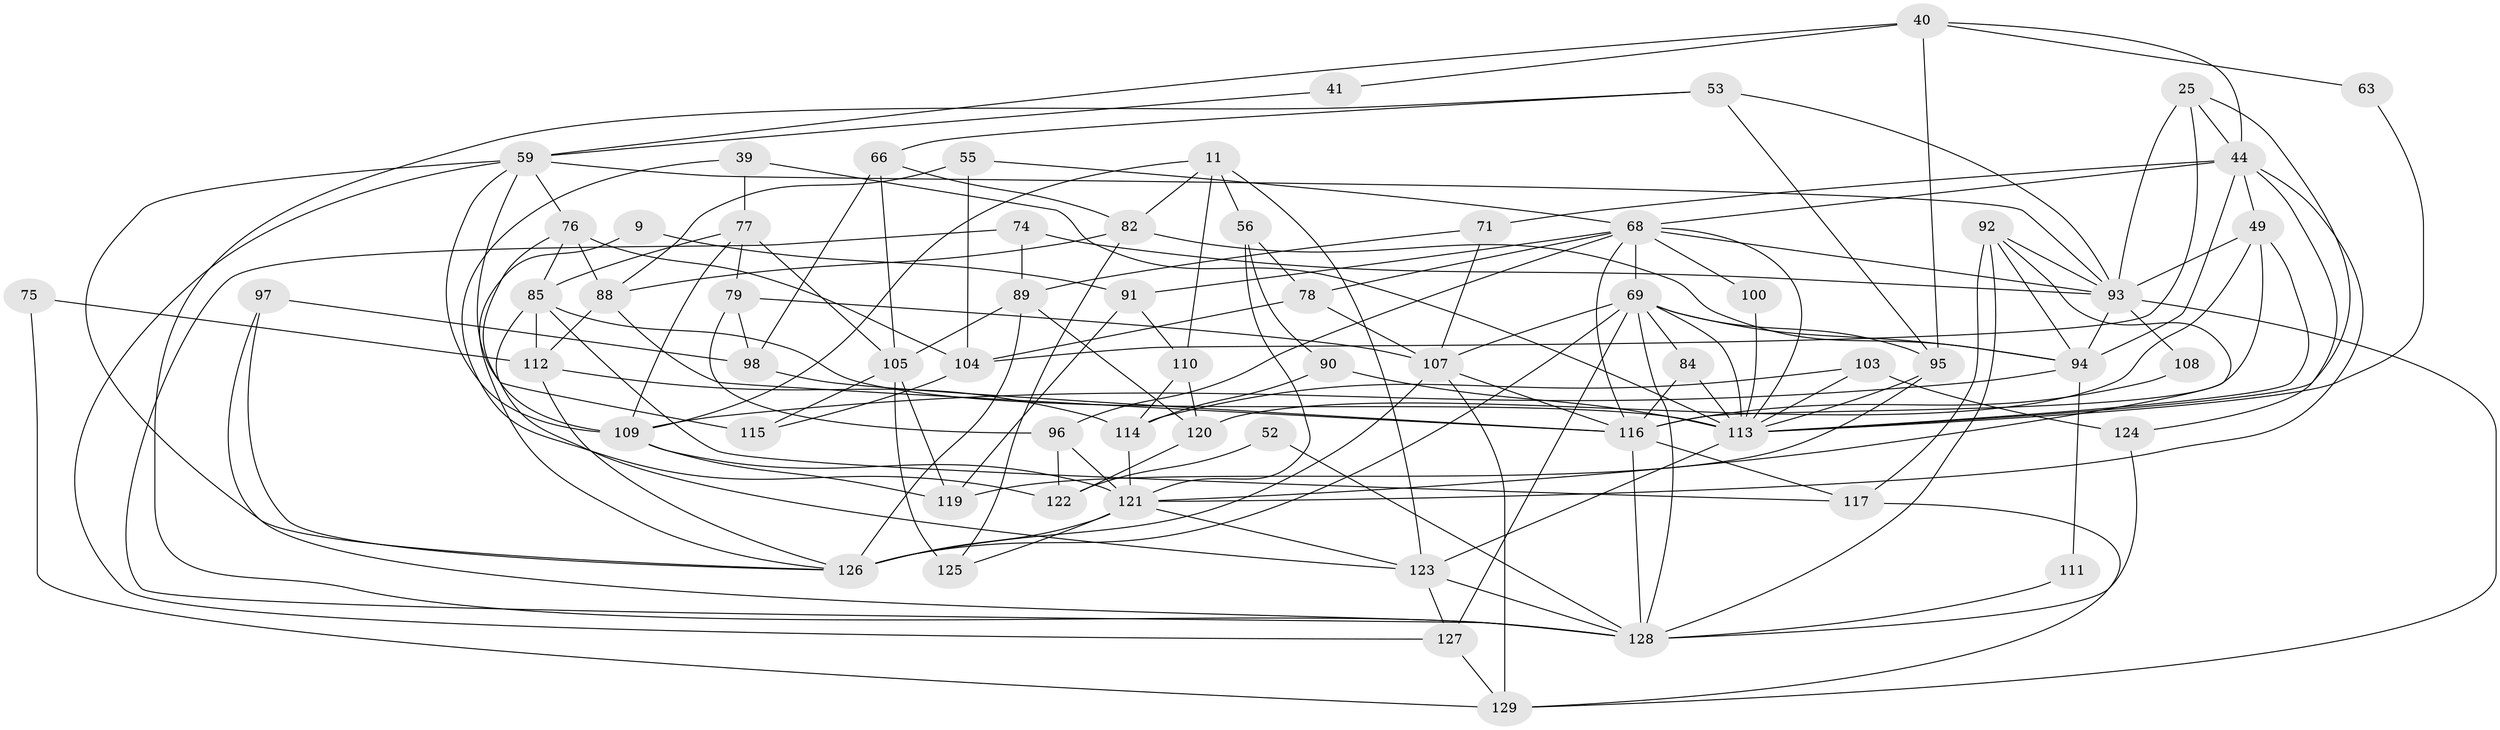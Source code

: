 // original degree distribution, {5: 0.13953488372093023, 3: 0.26356589147286824, 6: 0.06201550387596899, 2: 0.11627906976744186, 7: 0.046511627906976744, 4: 0.3488372093023256, 8: 0.023255813953488372}
// Generated by graph-tools (version 1.1) at 2025/52/03/09/25 04:52:17]
// undirected, 64 vertices, 156 edges
graph export_dot {
graph [start="1"]
  node [color=gray90,style=filled];
  9;
  11;
  25 [super="+1"];
  39;
  40;
  41;
  44 [super="+42+34"];
  49;
  52;
  53 [super="+20"];
  55;
  56;
  59 [super="+27+36+46"];
  63;
  66;
  68 [super="+57"];
  69 [super="+51+67"];
  71;
  74;
  75;
  76 [super="+32"];
  77 [super="+50"];
  78;
  79 [super="+61"];
  82;
  84;
  85 [super="+5+28"];
  88 [super="+10"];
  89;
  90;
  91;
  92 [super="+35+86"];
  93 [super="+81+87"];
  94 [super="+62"];
  95;
  96;
  97;
  98;
  100;
  103;
  104 [super="+19"];
  105 [super="+31"];
  107 [super="+21+60+106"];
  108 [super="+29"];
  109 [super="+102"];
  110;
  111;
  112 [super="+24+58"];
  113 [super="+54"];
  114;
  115 [super="+70"];
  116 [super="+6+73+37"];
  117;
  119;
  120;
  121 [super="+2+22"];
  122 [super="+18"];
  123 [super="+72+83"];
  124 [super="+80"];
  125 [super="+101"];
  126 [super="+17+65+118"];
  127 [super="+48"];
  128 [super="+23+99"];
  129 [super="+7"];
  9 -- 91;
  9 -- 126;
  11 -- 82;
  11 -- 123 [weight=2];
  11 -- 56;
  11 -- 110;
  11 -- 109;
  25 -- 113 [weight=2];
  25 -- 104;
  25 -- 44;
  25 -- 93;
  39 -- 122;
  39 -- 113;
  39 -- 77;
  40 -- 44;
  40 -- 95;
  40 -- 41;
  40 -- 63;
  40 -- 59;
  41 -- 59;
  44 -- 49;
  44 -- 94;
  44 -- 121 [weight=2];
  44 -- 71;
  44 -- 68;
  44 -- 124;
  49 -- 120;
  49 -- 93;
  49 -- 113;
  49 -- 116;
  52 -- 122;
  52 -- 128;
  53 -- 95;
  53 -- 66;
  53 -- 93;
  53 -- 128;
  55 -- 68;
  55 -- 88;
  55 -- 104;
  56 -- 121;
  56 -- 78;
  56 -- 90;
  59 -- 127;
  59 -- 126;
  59 -- 109;
  59 -- 115 [weight=2];
  59 -- 93 [weight=2];
  59 -- 76;
  63 -- 113;
  66 -- 98;
  66 -- 82;
  66 -- 105;
  68 -- 69 [weight=3];
  68 -- 96;
  68 -- 100;
  68 -- 78;
  68 -- 113;
  68 -- 116 [weight=2];
  68 -- 91;
  68 -- 93 [weight=2];
  69 -- 113 [weight=2];
  69 -- 94 [weight=2];
  69 -- 107 [weight=2];
  69 -- 128 [weight=3];
  69 -- 127 [weight=2];
  69 -- 84;
  69 -- 126 [weight=2];
  69 -- 95;
  71 -- 89;
  71 -- 107;
  74 -- 93;
  74 -- 89;
  74 -- 128;
  75 -- 129;
  75 -- 112;
  76 -- 88;
  76 -- 109;
  76 -- 104;
  76 -- 85;
  77 -- 109 [weight=2];
  77 -- 85 [weight=2];
  77 -- 105 [weight=2];
  77 -- 79;
  78 -- 104;
  78 -- 107;
  79 -- 96;
  79 -- 107;
  79 -- 98;
  82 -- 88;
  82 -- 125;
  82 -- 94;
  84 -- 113;
  84 -- 116;
  85 -- 117;
  85 -- 112 [weight=2];
  85 -- 113 [weight=2];
  85 -- 123;
  88 -- 112;
  88 -- 116;
  89 -- 120;
  89 -- 126 [weight=2];
  89 -- 105;
  90 -- 113 [weight=2];
  90 -- 114;
  91 -- 110;
  91 -- 119;
  92 -- 94;
  92 -- 128;
  92 -- 121;
  92 -- 93;
  92 -- 117;
  93 -- 108 [weight=3];
  93 -- 129;
  93 -- 94;
  94 -- 111;
  94 -- 109 [weight=2];
  95 -- 113;
  95 -- 119;
  96 -- 122 [weight=2];
  96 -- 121;
  97 -- 128;
  97 -- 98;
  97 -- 126;
  98 -- 116;
  100 -- 113;
  103 -- 114;
  103 -- 124;
  103 -- 113;
  104 -- 115;
  105 -- 119;
  105 -- 125 [weight=2];
  105 -- 115;
  107 -- 129;
  107 -- 126 [weight=2];
  107 -- 116;
  108 -- 116;
  109 -- 119;
  109 -- 121;
  110 -- 114;
  110 -- 120;
  111 -- 128;
  112 -- 126 [weight=2];
  112 -- 114;
  113 -- 123;
  114 -- 121;
  116 -- 117;
  116 -- 128 [weight=3];
  117 -- 129;
  120 -- 122;
  121 -- 126 [weight=3];
  121 -- 123;
  121 -- 125;
  123 -- 128 [weight=2];
  123 -- 127;
  124 -- 128;
  127 -- 129;
}

